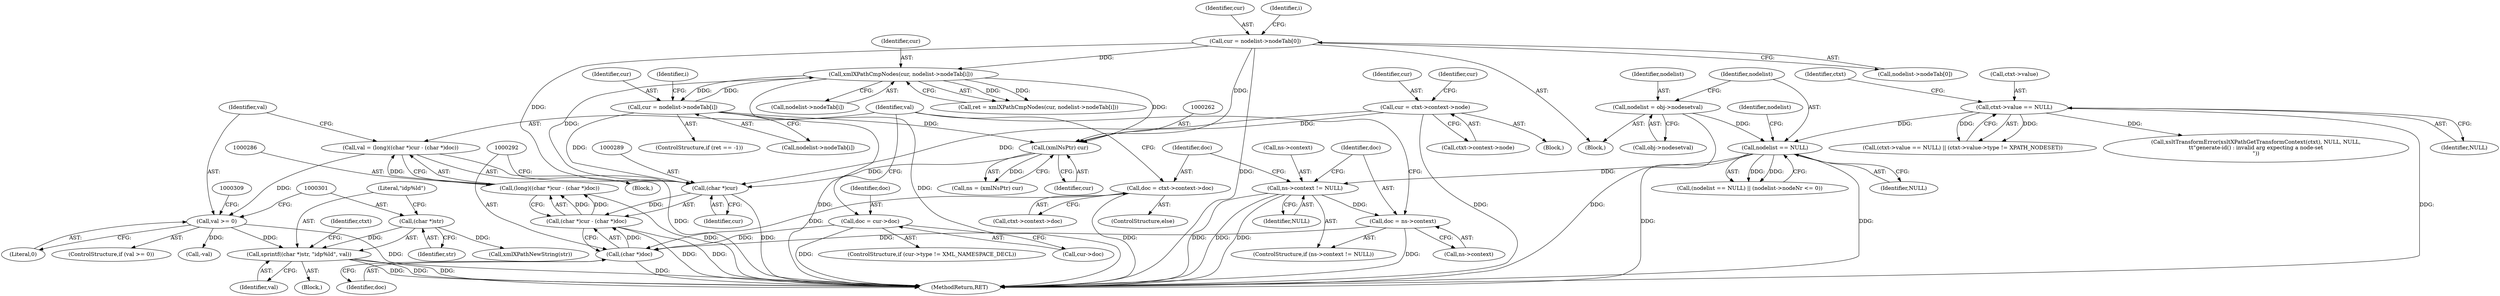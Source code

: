 digraph "0_Chrome_e741149a6b7872a2bf1f2b6cc0a56e836592fb77@API" {
"1000299" [label="(Call,sprintf((char *)str, \"idp%ld\", val))"];
"1000300" [label="(Call,(char *)str)"];
"1000295" [label="(Call,val >= 0)"];
"1000283" [label="(Call,val = (long)((char *)cur - (char *)doc))"];
"1000285" [label="(Call,(long)((char *)cur - (char *)doc))"];
"1000287" [label="(Call,(char *)cur - (char *)doc)"];
"1000288" [label="(Call,(char *)cur)"];
"1000209" [label="(Call,xmlXPathCmpNodes(cur, nodelist->nodeTab[i]))"];
"1000188" [label="(Call,cur = nodelist->nodeTab[0])"];
"1000221" [label="(Call,cur = nodelist->nodeTab[i])"];
"1000261" [label="(Call,(xmlNsPtr) cur)"];
"1000117" [label="(Call,cur = ctxt->context->node)"];
"1000291" [label="(Call,(char *)doc)"];
"1000251" [label="(Call,doc = cur->doc)"];
"1000276" [label="(Call,doc = ctxt->context->doc)"];
"1000270" [label="(Call,doc = ns->context)"];
"1000265" [label="(Call,ns->context != NULL)"];
"1000172" [label="(Call,nodelist == NULL)"];
"1000165" [label="(Call,nodelist = obj->nodesetval)"];
"1000136" [label="(Call,ctxt->value == NULL)"];
"1000290" [label="(Identifier,cur)"];
"1000270" [label="(Call,doc = ns->context)"];
"1000283" [label="(Call,val = (long)((char *)cur - (char *)doc))"];
"1000300" [label="(Call,(char *)str)"];
"1000302" [label="(Identifier,str)"];
"1000172" [label="(Call,nodelist == NULL)"];
"1000277" [label="(Identifier,doc)"];
"1000140" [label="(Identifier,NULL)"];
"1000165" [label="(Call,nodelist = obj->nodesetval)"];
"1000209" [label="(Call,xmlXPathCmpNodes(cur, nodelist->nodeTab[i]))"];
"1000119" [label="(Call,ctxt->context->node)"];
"1000278" [label="(Call,ctxt->context->doc)"];
"1000189" [label="(Identifier,cur)"];
"1000285" [label="(Call,(long)((char *)cur - (char *)doc))"];
"1000222" [label="(Identifier,cur)"];
"1000287" [label="(Call,(char *)cur - (char *)doc)"];
"1000265" [label="(Call,ns->context != NULL)"];
"1000137" [label="(Call,ctxt->value)"];
"1000303" [label="(Literal,\"idp%ld\")"];
"1000221" [label="(Call,cur = nodelist->nodeTab[i])"];
"1000315" [label="(Identifier,ctxt)"];
"1000304" [label="(Identifier,val)"];
"1000296" [label="(Identifier,val)"];
"1000284" [label="(Identifier,val)"];
"1000295" [label="(Call,val >= 0)"];
"1000197" [label="(Identifier,i)"];
"1000245" [label="(ControlStructure,if (cur->type != XML_NAMESPACE_DECL))"];
"1000248" [label="(Identifier,cur)"];
"1000271" [label="(Identifier,doc)"];
"1000269" [label="(Identifier,NULL)"];
"1000144" [label="(Identifier,ctxt)"];
"1000318" [label="(MethodReturn,RET)"];
"1000136" [label="(Call,ctxt->value == NULL)"];
"1000288" [label="(Call,(char *)cur)"];
"1000275" [label="(ControlStructure,else)"];
"1000261" [label="(Call,(xmlNsPtr) cur)"];
"1000177" [label="(Identifier,nodelist)"];
"1000299" [label="(Call,sprintf((char *)str, \"idp%ld\", val))"];
"1000297" [label="(Literal,0)"];
"1000116" [label="(Block,)"];
"1000294" [label="(ControlStructure,if (val >= 0))"];
"1000293" [label="(Identifier,doc)"];
"1000166" [label="(Identifier,nodelist)"];
"1000190" [label="(Call,nodelist->nodeTab[0])"];
"1000118" [label="(Identifier,cur)"];
"1000312" [label="(Call,-val)"];
"1000253" [label="(Call,cur->doc)"];
"1000167" [label="(Call,obj->nodesetval)"];
"1000117" [label="(Call,cur = ctxt->context->node)"];
"1000252" [label="(Identifier,doc)"];
"1000135" [label="(Call,(ctxt->value == NULL) || (ctxt->value->type != XPATH_NODESET))"];
"1000174" [label="(Identifier,NULL)"];
"1000223" [label="(Call,nodelist->nodeTab[i])"];
"1000259" [label="(Call,ns = (xmlNsPtr) cur)"];
"1000263" [label="(Identifier,cur)"];
"1000276" [label="(Call,doc = ctxt->context->doc)"];
"1000188" [label="(Call,cur = nodelist->nodeTab[0])"];
"1000211" [label="(Call,nodelist->nodeTab[i])"];
"1000298" [label="(Block,)"];
"1000171" [label="(Call,(nodelist == NULL) || (nodelist->nodeNr <= 0))"];
"1000173" [label="(Identifier,nodelist)"];
"1000291" [label="(Call,(char *)doc)"];
"1000207" [label="(Call,ret = xmlXPathCmpNodes(cur, nodelist->nodeTab[i]))"];
"1000251" [label="(Call,doc = cur->doc)"];
"1000216" [label="(ControlStructure,if (ret == -1))"];
"1000205" [label="(Identifier,i)"];
"1000264" [label="(ControlStructure,if (ns->context != NULL))"];
"1000272" [label="(Call,ns->context)"];
"1000129" [label="(Block,)"];
"1000104" [label="(Block,)"];
"1000154" [label="(Call,xsltTransformError(xsltXPathGetTransformContext(ctxt), NULL, NULL,\n\t\t\"generate-id() : invalid arg expecting a node-set\n\"))"];
"1000316" [label="(Call,xmlXPathNewString(str))"];
"1000210" [label="(Identifier,cur)"];
"1000266" [label="(Call,ns->context)"];
"1000299" -> "1000298"  [label="AST: "];
"1000299" -> "1000304"  [label="CFG: "];
"1000300" -> "1000299"  [label="AST: "];
"1000303" -> "1000299"  [label="AST: "];
"1000304" -> "1000299"  [label="AST: "];
"1000315" -> "1000299"  [label="CFG: "];
"1000299" -> "1000318"  [label="DDG: "];
"1000299" -> "1000318"  [label="DDG: "];
"1000299" -> "1000318"  [label="DDG: "];
"1000300" -> "1000299"  [label="DDG: "];
"1000295" -> "1000299"  [label="DDG: "];
"1000300" -> "1000302"  [label="CFG: "];
"1000301" -> "1000300"  [label="AST: "];
"1000302" -> "1000300"  [label="AST: "];
"1000303" -> "1000300"  [label="CFG: "];
"1000300" -> "1000316"  [label="DDG: "];
"1000295" -> "1000294"  [label="AST: "];
"1000295" -> "1000297"  [label="CFG: "];
"1000296" -> "1000295"  [label="AST: "];
"1000297" -> "1000295"  [label="AST: "];
"1000301" -> "1000295"  [label="CFG: "];
"1000309" -> "1000295"  [label="CFG: "];
"1000295" -> "1000318"  [label="DDG: "];
"1000283" -> "1000295"  [label="DDG: "];
"1000295" -> "1000312"  [label="DDG: "];
"1000283" -> "1000104"  [label="AST: "];
"1000283" -> "1000285"  [label="CFG: "];
"1000284" -> "1000283"  [label="AST: "];
"1000285" -> "1000283"  [label="AST: "];
"1000296" -> "1000283"  [label="CFG: "];
"1000283" -> "1000318"  [label="DDG: "];
"1000285" -> "1000283"  [label="DDG: "];
"1000285" -> "1000287"  [label="CFG: "];
"1000286" -> "1000285"  [label="AST: "];
"1000287" -> "1000285"  [label="AST: "];
"1000285" -> "1000318"  [label="DDG: "];
"1000287" -> "1000285"  [label="DDG: "];
"1000287" -> "1000285"  [label="DDG: "];
"1000287" -> "1000291"  [label="CFG: "];
"1000288" -> "1000287"  [label="AST: "];
"1000291" -> "1000287"  [label="AST: "];
"1000287" -> "1000318"  [label="DDG: "];
"1000287" -> "1000318"  [label="DDG: "];
"1000288" -> "1000287"  [label="DDG: "];
"1000291" -> "1000287"  [label="DDG: "];
"1000288" -> "1000290"  [label="CFG: "];
"1000289" -> "1000288"  [label="AST: "];
"1000290" -> "1000288"  [label="AST: "];
"1000292" -> "1000288"  [label="CFG: "];
"1000288" -> "1000318"  [label="DDG: "];
"1000209" -> "1000288"  [label="DDG: "];
"1000188" -> "1000288"  [label="DDG: "];
"1000261" -> "1000288"  [label="DDG: "];
"1000221" -> "1000288"  [label="DDG: "];
"1000117" -> "1000288"  [label="DDG: "];
"1000209" -> "1000207"  [label="AST: "];
"1000209" -> "1000211"  [label="CFG: "];
"1000210" -> "1000209"  [label="AST: "];
"1000211" -> "1000209"  [label="AST: "];
"1000207" -> "1000209"  [label="CFG: "];
"1000209" -> "1000318"  [label="DDG: "];
"1000209" -> "1000207"  [label="DDG: "];
"1000209" -> "1000207"  [label="DDG: "];
"1000188" -> "1000209"  [label="DDG: "];
"1000221" -> "1000209"  [label="DDG: "];
"1000209" -> "1000221"  [label="DDG: "];
"1000209" -> "1000261"  [label="DDG: "];
"1000188" -> "1000129"  [label="AST: "];
"1000188" -> "1000190"  [label="CFG: "];
"1000189" -> "1000188"  [label="AST: "];
"1000190" -> "1000188"  [label="AST: "];
"1000197" -> "1000188"  [label="CFG: "];
"1000188" -> "1000318"  [label="DDG: "];
"1000188" -> "1000261"  [label="DDG: "];
"1000221" -> "1000216"  [label="AST: "];
"1000221" -> "1000223"  [label="CFG: "];
"1000222" -> "1000221"  [label="AST: "];
"1000223" -> "1000221"  [label="AST: "];
"1000205" -> "1000221"  [label="CFG: "];
"1000221" -> "1000318"  [label="DDG: "];
"1000221" -> "1000261"  [label="DDG: "];
"1000261" -> "1000259"  [label="AST: "];
"1000261" -> "1000263"  [label="CFG: "];
"1000262" -> "1000261"  [label="AST: "];
"1000263" -> "1000261"  [label="AST: "];
"1000259" -> "1000261"  [label="CFG: "];
"1000261" -> "1000259"  [label="DDG: "];
"1000117" -> "1000261"  [label="DDG: "];
"1000117" -> "1000116"  [label="AST: "];
"1000117" -> "1000119"  [label="CFG: "];
"1000118" -> "1000117"  [label="AST: "];
"1000119" -> "1000117"  [label="AST: "];
"1000248" -> "1000117"  [label="CFG: "];
"1000117" -> "1000318"  [label="DDG: "];
"1000291" -> "1000293"  [label="CFG: "];
"1000292" -> "1000291"  [label="AST: "];
"1000293" -> "1000291"  [label="AST: "];
"1000291" -> "1000318"  [label="DDG: "];
"1000251" -> "1000291"  [label="DDG: "];
"1000276" -> "1000291"  [label="DDG: "];
"1000270" -> "1000291"  [label="DDG: "];
"1000251" -> "1000245"  [label="AST: "];
"1000251" -> "1000253"  [label="CFG: "];
"1000252" -> "1000251"  [label="AST: "];
"1000253" -> "1000251"  [label="AST: "];
"1000284" -> "1000251"  [label="CFG: "];
"1000251" -> "1000318"  [label="DDG: "];
"1000276" -> "1000275"  [label="AST: "];
"1000276" -> "1000278"  [label="CFG: "];
"1000277" -> "1000276"  [label="AST: "];
"1000278" -> "1000276"  [label="AST: "];
"1000284" -> "1000276"  [label="CFG: "];
"1000276" -> "1000318"  [label="DDG: "];
"1000270" -> "1000264"  [label="AST: "];
"1000270" -> "1000272"  [label="CFG: "];
"1000271" -> "1000270"  [label="AST: "];
"1000272" -> "1000270"  [label="AST: "];
"1000284" -> "1000270"  [label="CFG: "];
"1000270" -> "1000318"  [label="DDG: "];
"1000265" -> "1000270"  [label="DDG: "];
"1000265" -> "1000264"  [label="AST: "];
"1000265" -> "1000269"  [label="CFG: "];
"1000266" -> "1000265"  [label="AST: "];
"1000269" -> "1000265"  [label="AST: "];
"1000271" -> "1000265"  [label="CFG: "];
"1000277" -> "1000265"  [label="CFG: "];
"1000265" -> "1000318"  [label="DDG: "];
"1000265" -> "1000318"  [label="DDG: "];
"1000265" -> "1000318"  [label="DDG: "];
"1000172" -> "1000265"  [label="DDG: "];
"1000172" -> "1000171"  [label="AST: "];
"1000172" -> "1000174"  [label="CFG: "];
"1000173" -> "1000172"  [label="AST: "];
"1000174" -> "1000172"  [label="AST: "];
"1000177" -> "1000172"  [label="CFG: "];
"1000171" -> "1000172"  [label="CFG: "];
"1000172" -> "1000318"  [label="DDG: "];
"1000172" -> "1000318"  [label="DDG: "];
"1000172" -> "1000171"  [label="DDG: "];
"1000172" -> "1000171"  [label="DDG: "];
"1000165" -> "1000172"  [label="DDG: "];
"1000136" -> "1000172"  [label="DDG: "];
"1000165" -> "1000129"  [label="AST: "];
"1000165" -> "1000167"  [label="CFG: "];
"1000166" -> "1000165"  [label="AST: "];
"1000167" -> "1000165"  [label="AST: "];
"1000173" -> "1000165"  [label="CFG: "];
"1000165" -> "1000318"  [label="DDG: "];
"1000136" -> "1000135"  [label="AST: "];
"1000136" -> "1000140"  [label="CFG: "];
"1000137" -> "1000136"  [label="AST: "];
"1000140" -> "1000136"  [label="AST: "];
"1000144" -> "1000136"  [label="CFG: "];
"1000135" -> "1000136"  [label="CFG: "];
"1000136" -> "1000318"  [label="DDG: "];
"1000136" -> "1000135"  [label="DDG: "];
"1000136" -> "1000135"  [label="DDG: "];
"1000136" -> "1000154"  [label="DDG: "];
}
